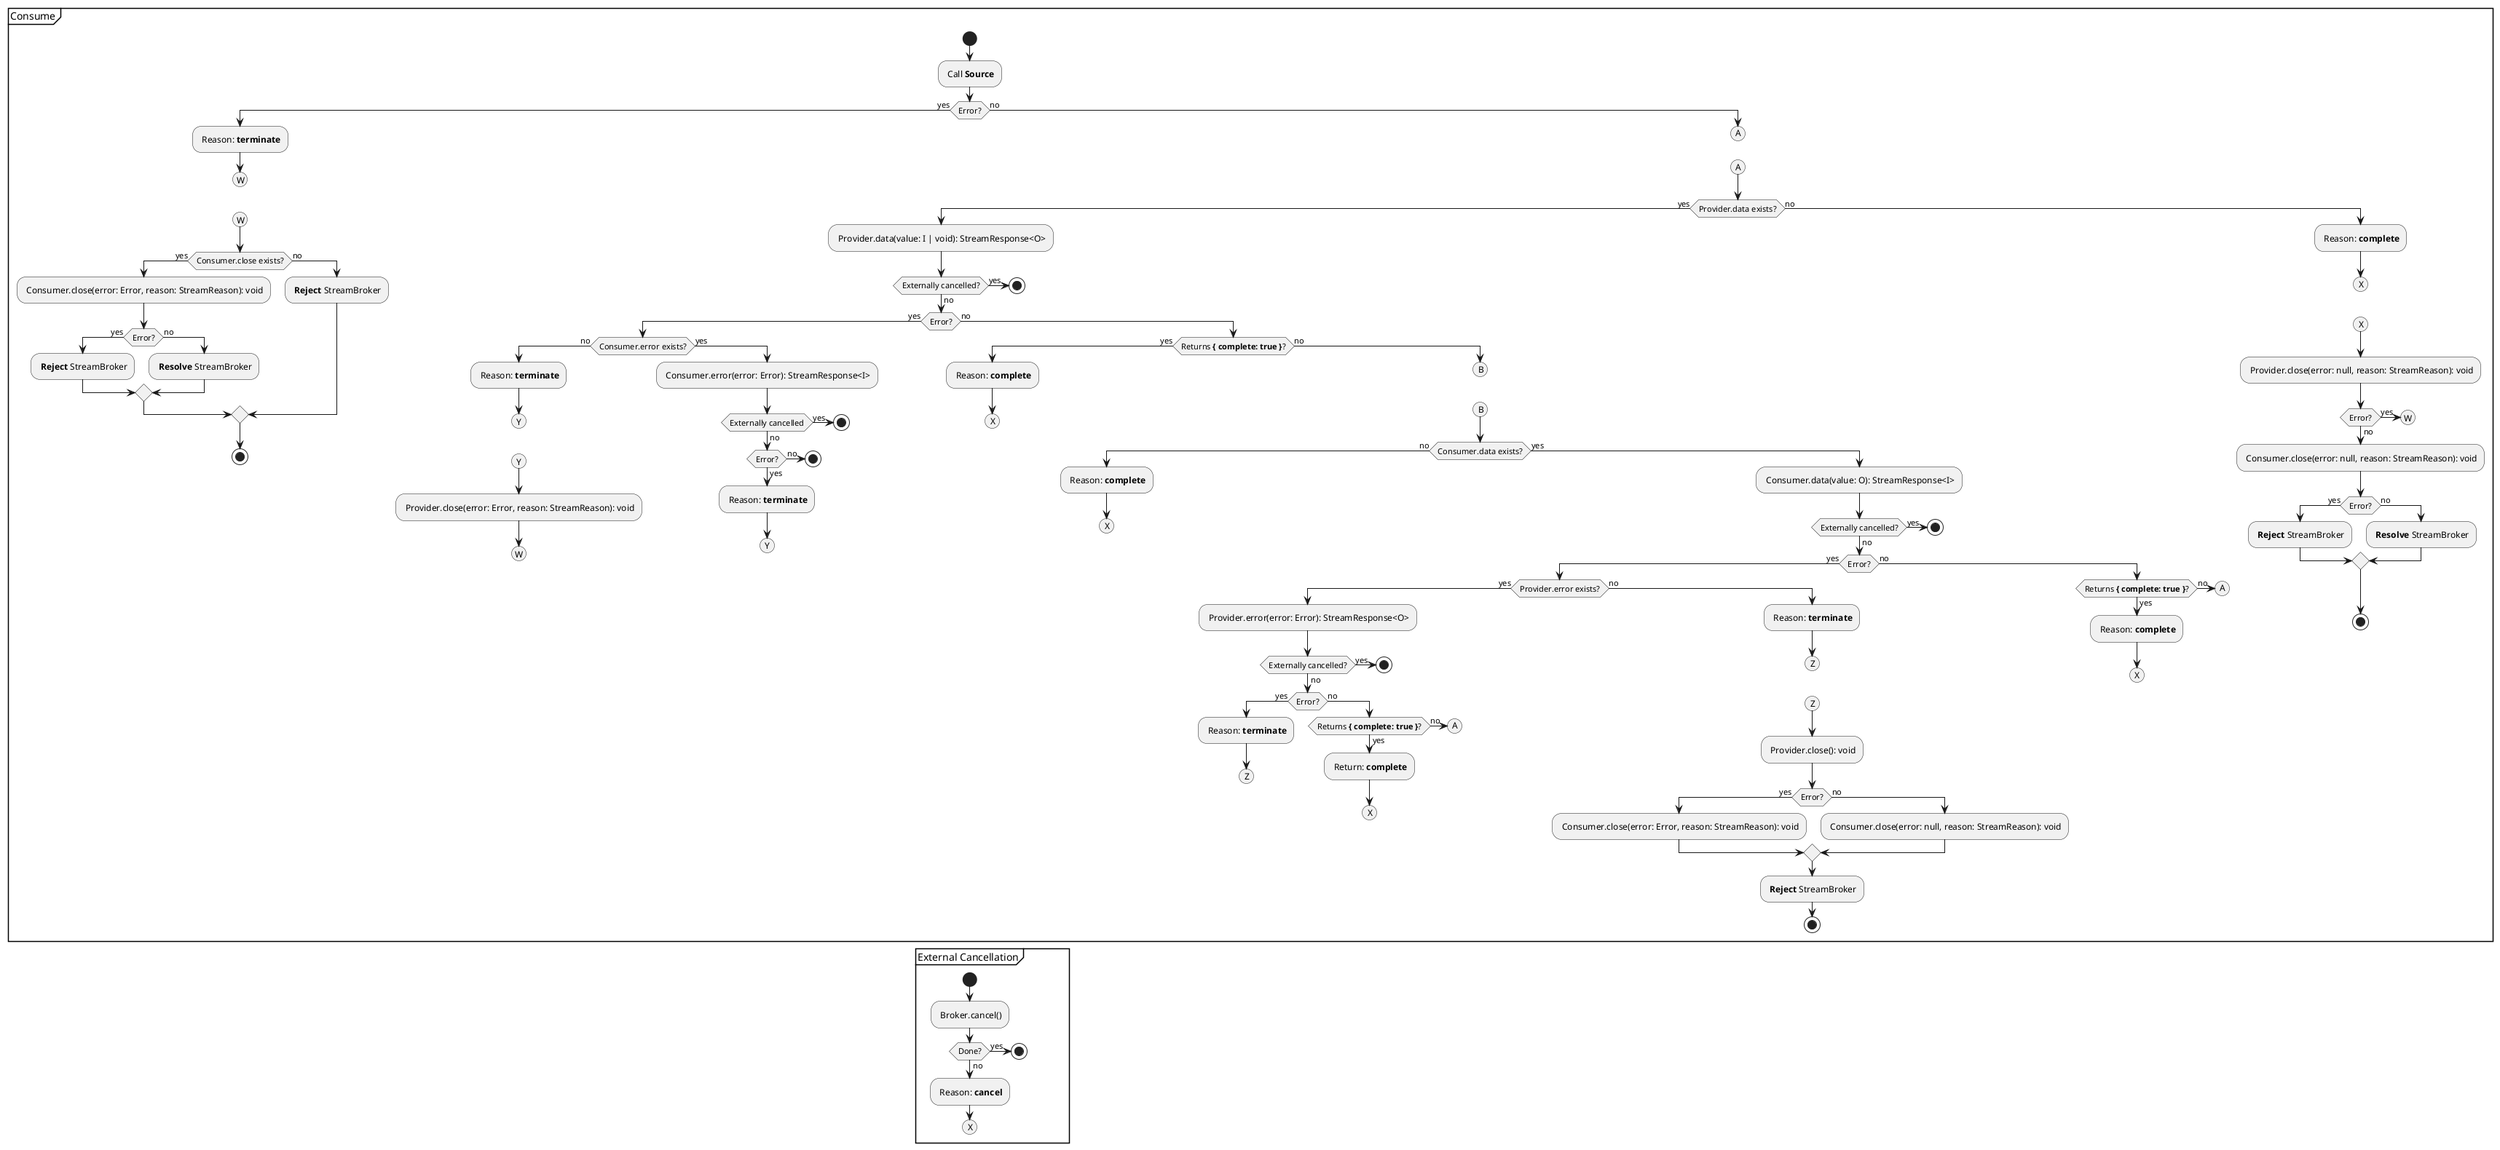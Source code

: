 @startuml consume

partition Consume {
  start
  : Call **Source**;
  if (Error?) then (yes)
    : Reason: **terminate**;
    (W)
    detach
    ' Capture
    (W)
    if (Consumer.close exists?) then (yes)
      : Consumer.close(error: Error, reason: StreamReason): void;
      if (Error?) then (yes)
        : **Reject** StreamBroker;
      else (no)
        : **Resolve** StreamBroker;
      endif
    else (no)
      : **Reject** StreamBroker;
    endif
    stop
    ' / Capture
  else (no)
    (A)
    detach
    ' Provider Process
    (A)
    if (Provider.data exists?) then (yes)
      : Provider.data(value: I | void): StreamResponse<O>;
      if (Externally cancelled?) then (yes)
        stop
      else (no)
        if (Error?) then (yes)
          if (Consumer.error exists?) then (no)
            : Reason: **terminate**;
            (Y)
            detach
            ' Provider Termination
            (Y)
            : Provider.close(error: Error, reason: StreamReason): void;
            (W)
            detach
            ' / Provider Termination
          else (yes)
            : Consumer.error(error: Error): StreamResponse<I>;
            if (Externally cancelled) then (yes)
              stop
            else (no)
              if (Error?) then (yes)
                : Reason: **terminate**;
                (Y)
                detach
              else (no)
                stop
              endif
            endif
          endif
        else (no)
          if (Returns **{ complete: true }**?) then (yes)
            : Reason: **complete**;
            (X)
            detach
          else (no)
            (B)
            detach
            ' Consumer Process
            (B)
            if (Consumer.data exists?) then (no)
              : Reason: **complete**;
              (X)
              detach
            else (yes)
              : Consumer.data(value: O): StreamResponse<I>;
              if (Externally cancelled?) then (yes)
                stop
              else (no)
                if (Error?) then (yes)
                  if (Provider.error exists?) then (yes)
                    : Provider.error(error: Error): StreamResponse<O>;
                    if (Externally cancelled?) then (yes)
                      stop
                    else (no)
                      if (Error?) then (yes)
                        : Reason: **terminate**;
                        (Z)
                        detach
                      else (no)
                        if (Returns **{ complete: true }**?) then (yes)
                          : Return: **complete**;
                          (X)
                          detach
                        else (no)
                          (A)
                          detach
                        endif
                      endif
                    endif
                  else (no)
                    : Reason: **terminate**;
                    (Z)
                    detach
                    ' Consumer Termination
                    (Z)
                    : Provider.close(): void;
                    if (Error?) then (yes)
                      : Consumer.close(error: Error, reason: StreamReason): void;
                    else (no)
                      : Consumer.close(error: null, reason: StreamReason): void;
                    endif
                    : **Reject** StreamBroker;
                    stop
                    ' / Consumer Termination
                  endif
                else (no)
                  if (Returns **{ complete: true }**?) then (yes)
                    : Reason: **complete**;
                    (X)
                    detach
                  else (no)
                    (A)
                    detach
                  endif
                endif
              endif
            endif
            ' / Consumer Process
          endif
        endif
      endif
    else (no)
      : Reason: **complete**;
      (X)
      detach
      ' Finalization
      (X)
      : Provider.close(error: null, reason: StreamReason): void;
      if (Error?) then (yes)
        (W)
      else (no)
        : Consumer.close(error: null, reason: StreamReason): void;
        if (Error?) then (yes)
          : **Reject** StreamBroker;
        else (no)
          : **Resolve** StreamBroker;
        endif
      endif
      stop
      ' / Finalization
    endif
    ' / Provider Process
  endif
}

partition "External Cancellation" {
  start
  : Broker.cancel();
  if (Done?) then (yes)
    stop
  else (no)
    : Reason: **cancel**;
    (X)
    detach
  endif
}

@enduml